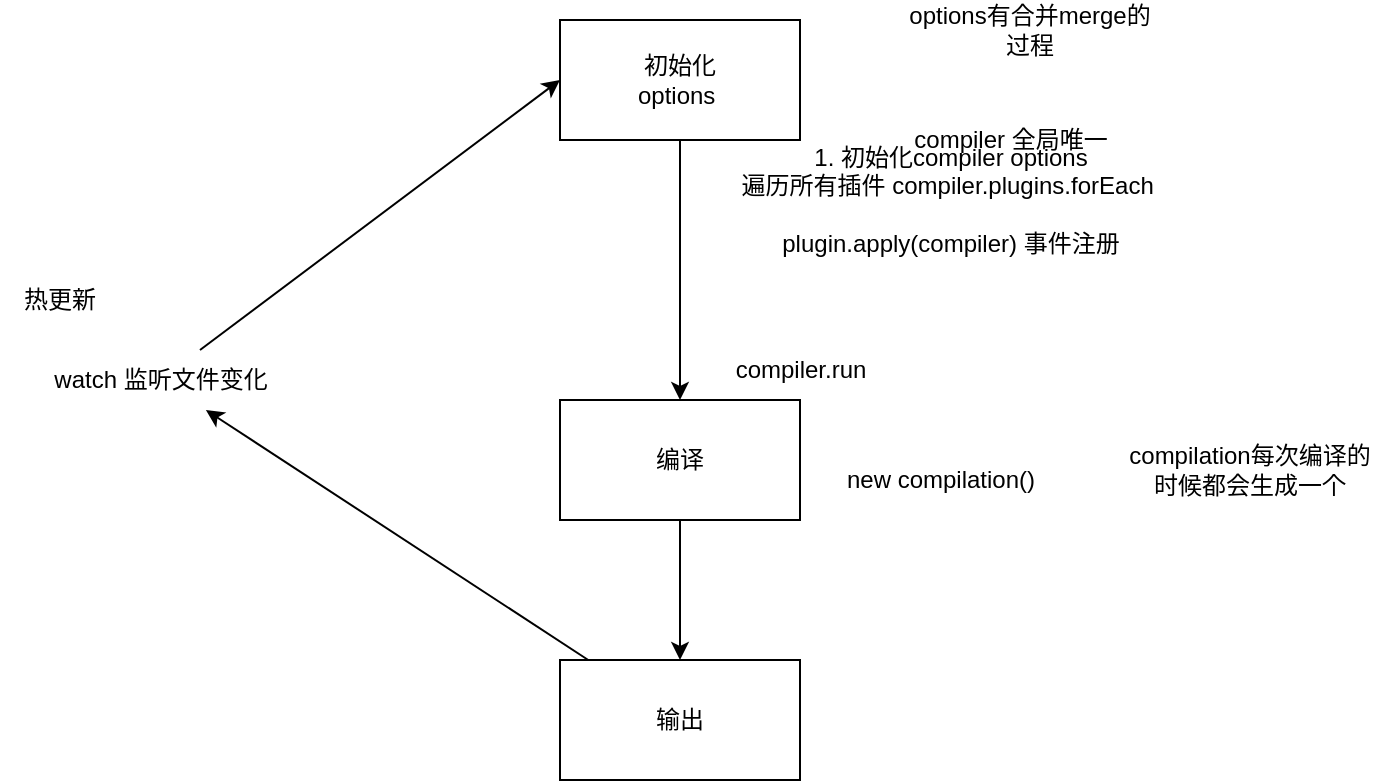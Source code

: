 <mxfile>
    <diagram id="1zadq_J2yQU8m-Oqgz53" name="Page-1">
        <mxGraphModel dx="776" dy="289" grid="1" gridSize="10" guides="1" tooltips="1" connect="1" arrows="1" fold="1" page="1" pageScale="1" pageWidth="827" pageHeight="1169" math="0" shadow="0">
            <root>
                <mxCell id="0"/>
                <mxCell id="1" parent="0"/>
                <mxCell id="4" value="" style="edgeStyle=none;html=1;" parent="1" source="2" target="3" edge="1">
                    <mxGeometry relative="1" as="geometry"/>
                </mxCell>
                <mxCell id="2" value="初始化&lt;br&gt;options&amp;nbsp;" style="whiteSpace=wrap;html=1;" parent="1" vertex="1">
                    <mxGeometry x="300" y="30" width="120" height="60" as="geometry"/>
                </mxCell>
                <mxCell id="10" value="" style="edgeStyle=none;html=1;" parent="1" source="3" target="9" edge="1">
                    <mxGeometry relative="1" as="geometry"/>
                </mxCell>
                <mxCell id="3" value="编译" style="whiteSpace=wrap;html=1;" parent="1" vertex="1">
                    <mxGeometry x="300" y="220" width="120" height="60" as="geometry"/>
                </mxCell>
                <mxCell id="5" value="1. 初始化compiler options&lt;br&gt;遍历所有插件 compiler.plugins.forEach&amp;nbsp;&lt;br&gt;&lt;br&gt;plugin.apply(compiler) 事件注册" style="text;html=1;align=center;verticalAlign=middle;resizable=0;points=[];autosize=1;strokeColor=none;fillColor=none;" parent="1" vertex="1">
                    <mxGeometry x="380" y="85" width="230" height="70" as="geometry"/>
                </mxCell>
                <mxCell id="6" value="compiler 全局唯一" style="text;html=1;align=center;verticalAlign=middle;resizable=0;points=[];autosize=1;strokeColor=none;fillColor=none;" parent="1" vertex="1">
                    <mxGeometry x="465" y="75" width="120" height="30" as="geometry"/>
                </mxCell>
                <mxCell id="7" value="compiler.run" style="text;html=1;align=center;verticalAlign=middle;resizable=0;points=[];autosize=1;strokeColor=none;fillColor=none;" parent="1" vertex="1">
                    <mxGeometry x="375" y="190" width="90" height="30" as="geometry"/>
                </mxCell>
                <mxCell id="8" value="new compilation()" style="text;html=1;align=center;verticalAlign=middle;resizable=0;points=[];autosize=1;strokeColor=none;fillColor=none;" parent="1" vertex="1">
                    <mxGeometry x="430" y="245" width="120" height="30" as="geometry"/>
                </mxCell>
                <mxCell id="12" style="edgeStyle=none;html=1;" parent="1" source="9" target="11" edge="1">
                    <mxGeometry relative="1" as="geometry"/>
                </mxCell>
                <mxCell id="9" value="输出" style="whiteSpace=wrap;html=1;" parent="1" vertex="1">
                    <mxGeometry x="300" y="350" width="120" height="60" as="geometry"/>
                </mxCell>
                <mxCell id="13" style="edgeStyle=none;html=1;entryX=0;entryY=0.5;entryDx=0;entryDy=0;" parent="1" source="11" target="2" edge="1">
                    <mxGeometry relative="1" as="geometry"/>
                </mxCell>
                <mxCell id="11" value="watch 监听文件变化" style="text;html=1;align=center;verticalAlign=middle;resizable=0;points=[];autosize=1;strokeColor=none;fillColor=none;" parent="1" vertex="1">
                    <mxGeometry x="35" y="195" width="130" height="30" as="geometry"/>
                </mxCell>
                <mxCell id="14" value="compilation每次编译的时候都会生成一个" style="text;html=1;align=center;verticalAlign=middle;whiteSpace=wrap;rounded=0;" parent="1" vertex="1">
                    <mxGeometry x="580" y="240" width="130" height="30" as="geometry"/>
                </mxCell>
                <mxCell id="15" value="options有合并merge的过程" style="text;html=1;align=center;verticalAlign=middle;whiteSpace=wrap;rounded=0;" parent="1" vertex="1">
                    <mxGeometry x="470" y="20" width="130" height="30" as="geometry"/>
                </mxCell>
                <mxCell id="16" value="热更新" style="text;html=1;align=center;verticalAlign=middle;whiteSpace=wrap;rounded=0;" parent="1" vertex="1">
                    <mxGeometry x="20" y="155" width="60" height="30" as="geometry"/>
                </mxCell>
            </root>
        </mxGraphModel>
    </diagram>
</mxfile>